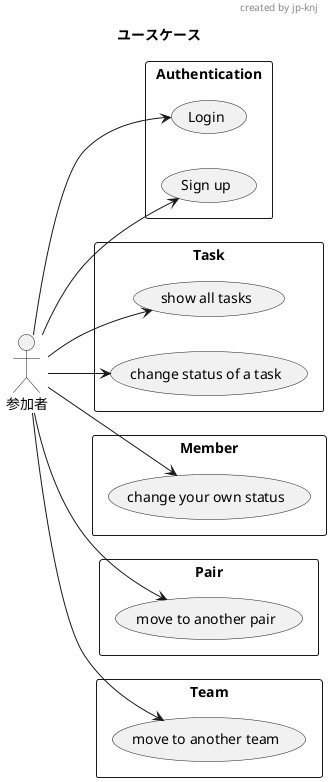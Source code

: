 @startuml
'https://plantuml.com/ja/use-case-diagram

title ユースケース
header created by jp-knj

left to right direction
actor "参加者" as Actor
rectangle Authentication {
  usecase "Login" as AuthenticationUC1
  usecase "Sign up" as AuthenticationUC2

  Actor --> AuthenticationUC1
  Actor --> AuthenticationUC2
}

rectangle Task {
  usecase "show all tasks" as TaskUC1
  usecase "change status of a task" as TaskUC2

  Actor --> TaskUC1
  Actor --> TaskUC2
}

rectangle Member  {
  usecase "change your own status" as MemberUC1

  Actor --> MemberUC1
}

rectangle Pair {
  usecase "move to another pair" as PairUC1

  Actor --> PairUC1
}

rectangle Team {
  usecase "move to another team" as TeamUC1

  Actor --> TeamUC1
}
@enduml